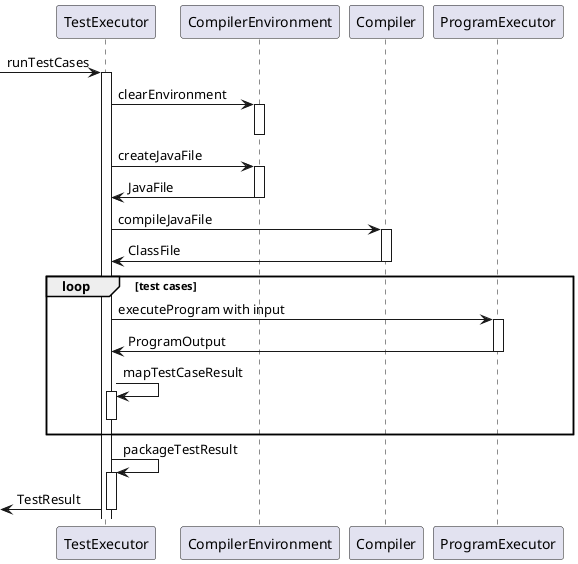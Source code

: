 @startuml
[-> TestExecutor:runTestCases
activate TestExecutor

TestExecutor -> CompilerEnvironment:clearEnvironment
activate CompilerEnvironment
deactivate CompilerEnvironment

TestExecutor -> CompilerEnvironment:createJavaFile
activate CompilerEnvironment
CompilerEnvironment -> TestExecutor:JavaFile
deactivate CompilerEnvironment

TestExecutor -> Compiler:compileJavaFile
activate Compiler
Compiler -> TestExecutor:ClassFile
deactivate Compiler

loop test cases
TestExecutor -> ProgramExecutor:executeProgram with input
activate ProgramExecutor
ProgramExecutor -> TestExecutor:ProgramOutput
deactivate ProgramExecutor
TestExecutor -> TestExecutor:mapTestCaseResult
activate TestExecutor
deactivate TestExecutor

end

TestExecutor -> TestExecutor:packageTestResult
activate TestExecutor

[<-TestExecutor:TestResult
deactivate TestExecutor
@enduml
